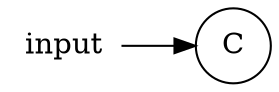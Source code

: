 digraph C {
    rankdir="LR"
    input [shape=none]
    sink [shape=circle,label="C"]
    input -> sink
}